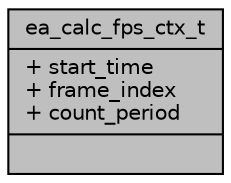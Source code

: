 digraph "ea_calc_fps_ctx_t"
{
 // INTERACTIVE_SVG=YES
 // LATEX_PDF_SIZE
  bgcolor="transparent";
  edge [fontname="Helvetica",fontsize="10",labelfontname="Helvetica",labelfontsize="10"];
  node [fontname="Helvetica",fontsize="10",shape=record];
  Node1 [label="{ea_calc_fps_ctx_t\n|+ start_time\l+ frame_index\l+ count_period\l|}",height=0.2,width=0.4,color="black", fillcolor="grey75", style="filled", fontcolor="black",tooltip=" "];
}
